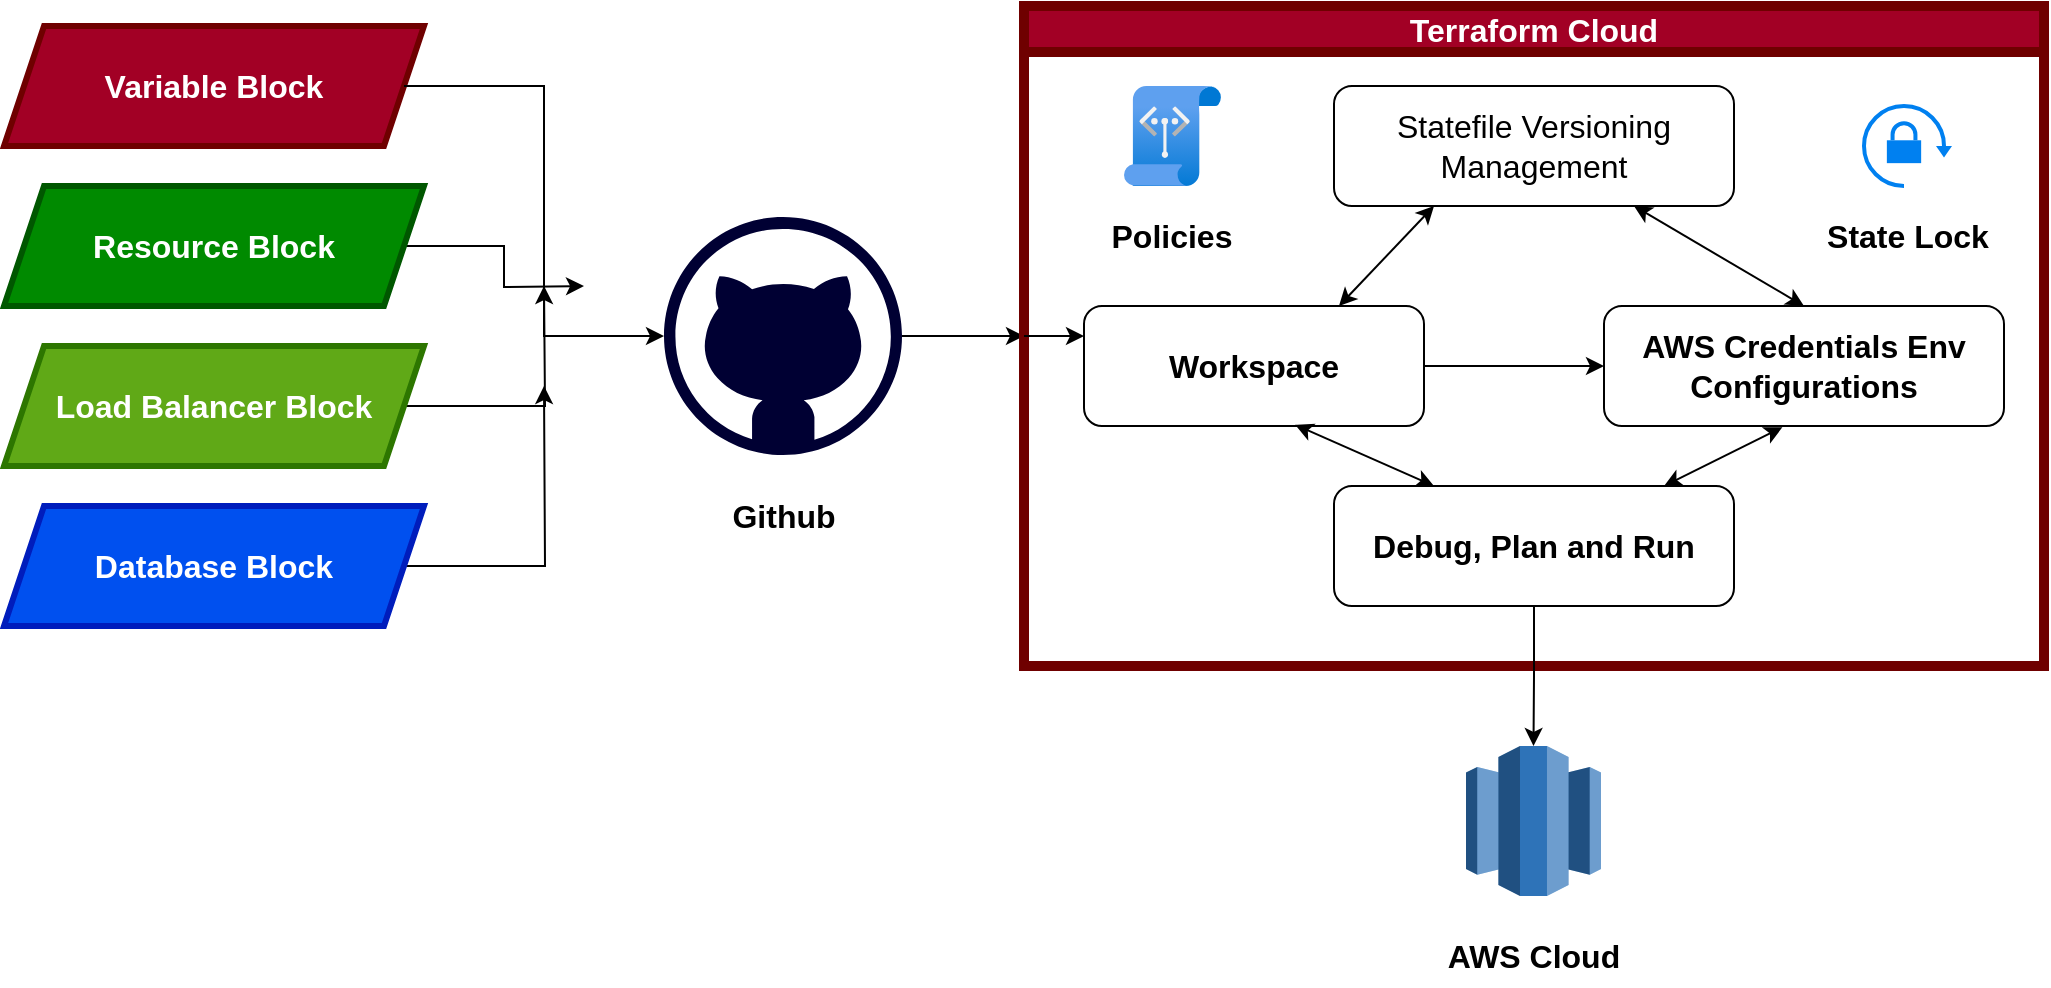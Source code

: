 <mxfile version="24.5.3" type="device">
  <diagram name="Page-1" id="ATEByJnUm5vgN9Pkye6g">
    <mxGraphModel dx="1363" dy="899" grid="1" gridSize="10" guides="1" tooltips="1" connect="1" arrows="1" fold="1" page="1" pageScale="1" pageWidth="1169" pageHeight="827" background="#ffffff" math="0" shadow="0">
      <root>
        <mxCell id="0" />
        <mxCell id="1" parent="0" />
        <mxCell id="njRuzW7g6VM8FnoyMRpi-1" value="&lt;font style=&quot;font-size: 16px;&quot;&gt;&lt;b&gt;Variable Block&lt;/b&gt;&lt;/font&gt;" style="shape=parallelogram;perimeter=parallelogramPerimeter;whiteSpace=wrap;html=1;fixedSize=1;fillColor=#a20025;fontColor=#ffffff;strokeColor=#6F0000;strokeWidth=3;" vertex="1" parent="1">
          <mxGeometry x="40" y="30" width="210" height="60" as="geometry" />
        </mxCell>
        <mxCell id="njRuzW7g6VM8FnoyMRpi-7" style="edgeStyle=orthogonalEdgeStyle;rounded=0;orthogonalLoop=1;jettySize=auto;html=1;exitX=1;exitY=0.5;exitDx=0;exitDy=0;strokeColor=#000000;" edge="1" parent="1" source="njRuzW7g6VM8FnoyMRpi-2">
          <mxGeometry relative="1" as="geometry">
            <mxPoint x="330" y="160" as="targetPoint" />
          </mxGeometry>
        </mxCell>
        <mxCell id="njRuzW7g6VM8FnoyMRpi-2" value="&lt;font style=&quot;font-size: 16px;&quot;&gt;&lt;b&gt;Resource Block&lt;/b&gt;&lt;/font&gt;" style="shape=parallelogram;perimeter=parallelogramPerimeter;whiteSpace=wrap;html=1;fixedSize=1;fillColor=#008a00;fontColor=#ffffff;strokeColor=#005700;strokeWidth=3;" vertex="1" parent="1">
          <mxGeometry x="40" y="110" width="210" height="60" as="geometry" />
        </mxCell>
        <mxCell id="njRuzW7g6VM8FnoyMRpi-8" style="edgeStyle=orthogonalEdgeStyle;rounded=0;orthogonalLoop=1;jettySize=auto;html=1;exitX=1;exitY=0.5;exitDx=0;exitDy=0;strokeColor=#000000;" edge="1" parent="1" source="njRuzW7g6VM8FnoyMRpi-3">
          <mxGeometry relative="1" as="geometry">
            <mxPoint x="310" y="160" as="targetPoint" />
          </mxGeometry>
        </mxCell>
        <mxCell id="njRuzW7g6VM8FnoyMRpi-3" value="&lt;font style=&quot;font-size: 16px;&quot;&gt;&lt;b&gt;Load Balancer Block&lt;/b&gt;&lt;/font&gt;" style="shape=parallelogram;perimeter=parallelogramPerimeter;whiteSpace=wrap;html=1;fixedSize=1;fillColor=#60a917;fontColor=#ffffff;strokeColor=#2D7600;strokeWidth=3;" vertex="1" parent="1">
          <mxGeometry x="40" y="190" width="210" height="60" as="geometry" />
        </mxCell>
        <mxCell id="njRuzW7g6VM8FnoyMRpi-9" style="edgeStyle=orthogonalEdgeStyle;rounded=0;orthogonalLoop=1;jettySize=auto;html=1;exitX=1;exitY=0.5;exitDx=0;exitDy=0;strokeColor=#000000;" edge="1" parent="1" source="njRuzW7g6VM8FnoyMRpi-4">
          <mxGeometry relative="1" as="geometry">
            <mxPoint x="310" y="210" as="targetPoint" />
          </mxGeometry>
        </mxCell>
        <mxCell id="njRuzW7g6VM8FnoyMRpi-4" value="&lt;font style=&quot;font-size: 16px;&quot;&gt;&lt;b&gt;Database Block&lt;/b&gt;&lt;/font&gt;" style="shape=parallelogram;perimeter=parallelogramPerimeter;whiteSpace=wrap;html=1;fixedSize=1;fillColor=#0050ef;fontColor=#ffffff;strokeColor=#001DBC;strokeWidth=3;" vertex="1" parent="1">
          <mxGeometry x="40" y="270" width="210" height="60" as="geometry" />
        </mxCell>
        <mxCell id="njRuzW7g6VM8FnoyMRpi-29" style="edgeStyle=orthogonalEdgeStyle;rounded=0;orthogonalLoop=1;jettySize=auto;html=1;entryX=0;entryY=0.5;entryDx=0;entryDy=0;strokeColor=#000000;" edge="1" parent="1" source="njRuzW7g6VM8FnoyMRpi-5" target="njRuzW7g6VM8FnoyMRpi-10">
          <mxGeometry relative="1" as="geometry">
            <mxPoint x="540" y="159.5" as="targetPoint" />
          </mxGeometry>
        </mxCell>
        <mxCell id="njRuzW7g6VM8FnoyMRpi-5" value="" style="verticalLabelPosition=bottom;html=1;verticalAlign=top;align=center;strokeColor=none;fillColor=#000033;shape=mxgraph.azure.github_code;pointerEvents=1;" vertex="1" parent="1">
          <mxGeometry x="370" y="125.5" width="119" height="119" as="geometry" />
        </mxCell>
        <mxCell id="njRuzW7g6VM8FnoyMRpi-6" style="edgeStyle=orthogonalEdgeStyle;rounded=0;orthogonalLoop=1;jettySize=auto;html=1;exitX=1;exitY=0.5;exitDx=0;exitDy=0;entryX=0;entryY=0.5;entryDx=0;entryDy=0;entryPerimeter=0;strokeColor=#000000;" edge="1" parent="1" source="njRuzW7g6VM8FnoyMRpi-1" target="njRuzW7g6VM8FnoyMRpi-5">
          <mxGeometry relative="1" as="geometry" />
        </mxCell>
        <mxCell id="njRuzW7g6VM8FnoyMRpi-10" value="&lt;font style=&quot;font-size: 16px;&quot;&gt;Terraform Cloud&lt;/font&gt;" style="swimlane;whiteSpace=wrap;html=1;fillColor=#a20025;fontColor=#ffffff;strokeColor=#6F0000;fillStyle=auto;strokeWidth=5;" vertex="1" parent="1">
          <mxGeometry x="550" y="20" width="510" height="330" as="geometry" />
        </mxCell>
        <mxCell id="njRuzW7g6VM8FnoyMRpi-11" value="&lt;font style=&quot;font-size: 16px;&quot;&gt;Statefile Versioning&lt;/font&gt;&lt;div&gt;&lt;font style=&quot;font-size: 16px;&quot;&gt;Management&lt;/font&gt;&lt;/div&gt;" style="rounded=1;whiteSpace=wrap;html=1;" vertex="1" parent="njRuzW7g6VM8FnoyMRpi-10">
          <mxGeometry x="155" y="40" width="200" height="60" as="geometry" />
        </mxCell>
        <mxCell id="njRuzW7g6VM8FnoyMRpi-14" value="&lt;span style=&quot;font-size: 16px;&quot;&gt;&lt;b&gt;AWS Credentials Env&lt;/b&gt;&lt;/span&gt;&lt;div&gt;&lt;span style=&quot;font-size: 16px;&quot;&gt;&lt;b&gt;Configurations&lt;/b&gt;&lt;/span&gt;&lt;/div&gt;" style="rounded=1;whiteSpace=wrap;html=1;" vertex="1" parent="njRuzW7g6VM8FnoyMRpi-10">
          <mxGeometry x="290" y="150" width="200" height="60" as="geometry" />
        </mxCell>
        <mxCell id="njRuzW7g6VM8FnoyMRpi-24" style="edgeStyle=orthogonalEdgeStyle;rounded=0;orthogonalLoop=1;jettySize=auto;html=1;entryX=0;entryY=0.5;entryDx=0;entryDy=0;strokeColor=#000000;" edge="1" parent="njRuzW7g6VM8FnoyMRpi-10" source="njRuzW7g6VM8FnoyMRpi-15" target="njRuzW7g6VM8FnoyMRpi-14">
          <mxGeometry relative="1" as="geometry" />
        </mxCell>
        <mxCell id="njRuzW7g6VM8FnoyMRpi-15" value="&lt;font style=&quot;font-size: 16px;&quot;&gt;&lt;b&gt;Workspace&lt;/b&gt;&lt;/font&gt;" style="rounded=1;whiteSpace=wrap;html=1;" vertex="1" parent="njRuzW7g6VM8FnoyMRpi-10">
          <mxGeometry x="30" y="150" width="170" height="60" as="geometry" />
        </mxCell>
        <mxCell id="njRuzW7g6VM8FnoyMRpi-16" value="" style="html=1;verticalLabelPosition=bottom;strokeWidth=2;strokeColor=#0080F0;fillColor=strokeColor;shadow=0;dashed=0;shape=mxgraph.ios7.icons.orientation_lock;pointerEvents=1" vertex="1" parent="njRuzW7g6VM8FnoyMRpi-10">
          <mxGeometry x="420" y="50" width="44" height="40" as="geometry" />
        </mxCell>
        <mxCell id="njRuzW7g6VM8FnoyMRpi-17" value="" style="image;aspect=fixed;html=1;points=[];align=center;fontSize=12;image=img/lib/azure2/networking/Service_Endpoint_Policies.svg;" vertex="1" parent="njRuzW7g6VM8FnoyMRpi-10">
          <mxGeometry x="50" y="40" width="48.44" height="50" as="geometry" />
        </mxCell>
        <mxCell id="njRuzW7g6VM8FnoyMRpi-18" value="&lt;font style=&quot;font-size: 16px;&quot;&gt;&lt;b&gt;Policies&lt;/b&gt;&lt;/font&gt;" style="text;html=1;align=center;verticalAlign=middle;whiteSpace=wrap;rounded=0;fillColor=default;" vertex="1" parent="njRuzW7g6VM8FnoyMRpi-10">
          <mxGeometry x="23.44" y="100" width="101.56" height="30" as="geometry" />
        </mxCell>
        <mxCell id="njRuzW7g6VM8FnoyMRpi-19" value="&lt;font style=&quot;font-size: 16px;&quot;&gt;&lt;b&gt;State Lock&lt;/b&gt;&lt;/font&gt;" style="text;html=1;align=center;verticalAlign=middle;whiteSpace=wrap;rounded=0;fillColor=default;" vertex="1" parent="njRuzW7g6VM8FnoyMRpi-10">
          <mxGeometry x="391.22" y="100" width="101.56" height="30" as="geometry" />
        </mxCell>
        <mxCell id="njRuzW7g6VM8FnoyMRpi-21" value="" style="endArrow=classic;startArrow=classic;html=1;rounded=0;entryX=0.25;entryY=1;entryDx=0;entryDy=0;exitX=0.75;exitY=0;exitDx=0;exitDy=0;strokeColor=#000000;" edge="1" parent="njRuzW7g6VM8FnoyMRpi-10" source="njRuzW7g6VM8FnoyMRpi-15" target="njRuzW7g6VM8FnoyMRpi-11">
          <mxGeometry width="50" height="50" relative="1" as="geometry">
            <mxPoint x="150" y="150" as="sourcePoint" />
            <mxPoint x="200" y="100" as="targetPoint" />
          </mxGeometry>
        </mxCell>
        <mxCell id="njRuzW7g6VM8FnoyMRpi-22" value="" style="endArrow=classic;startArrow=classic;html=1;rounded=0;exitX=0.5;exitY=0;exitDx=0;exitDy=0;entryX=0.75;entryY=1;entryDx=0;entryDy=0;strokeColor=#000000;" edge="1" parent="njRuzW7g6VM8FnoyMRpi-10" source="njRuzW7g6VM8FnoyMRpi-14" target="njRuzW7g6VM8FnoyMRpi-11">
          <mxGeometry width="50" height="50" relative="1" as="geometry">
            <mxPoint x="290" y="150" as="sourcePoint" />
            <mxPoint x="340" y="100" as="targetPoint" />
          </mxGeometry>
        </mxCell>
        <mxCell id="njRuzW7g6VM8FnoyMRpi-25" value="&lt;font style=&quot;font-size: 16px;&quot;&gt;&lt;b&gt;Debug, Plan and Run&lt;/b&gt;&lt;/font&gt;" style="rounded=1;whiteSpace=wrap;html=1;" vertex="1" parent="njRuzW7g6VM8FnoyMRpi-10">
          <mxGeometry x="155" y="240" width="200" height="60" as="geometry" />
        </mxCell>
        <mxCell id="njRuzW7g6VM8FnoyMRpi-27" value="" style="endArrow=classic;startArrow=classic;html=1;rounded=0;exitX=0.25;exitY=0;exitDx=0;exitDy=0;entryX=0.621;entryY=0.99;entryDx=0;entryDy=0;entryPerimeter=0;strokeColor=#000000;" edge="1" parent="njRuzW7g6VM8FnoyMRpi-10" source="njRuzW7g6VM8FnoyMRpi-25" target="njRuzW7g6VM8FnoyMRpi-15">
          <mxGeometry width="50" height="50" relative="1" as="geometry">
            <mxPoint x="140" y="250" as="sourcePoint" />
            <mxPoint x="190" y="200" as="targetPoint" />
          </mxGeometry>
        </mxCell>
        <mxCell id="njRuzW7g6VM8FnoyMRpi-28" value="" style="endArrow=classic;startArrow=classic;html=1;rounded=0;entryX=0.446;entryY=1.01;entryDx=0;entryDy=0;entryPerimeter=0;strokeColor=#000000;" edge="1" parent="njRuzW7g6VM8FnoyMRpi-10" target="njRuzW7g6VM8FnoyMRpi-14">
          <mxGeometry width="50" height="50" relative="1" as="geometry">
            <mxPoint x="320" y="240" as="sourcePoint" />
            <mxPoint x="360" y="200" as="targetPoint" />
          </mxGeometry>
        </mxCell>
        <mxCell id="njRuzW7g6VM8FnoyMRpi-30" style="edgeStyle=orthogonalEdgeStyle;rounded=0;orthogonalLoop=1;jettySize=auto;html=1;exitX=0;exitY=0.5;exitDx=0;exitDy=0;entryX=0;entryY=0.25;entryDx=0;entryDy=0;strokeColor=#000000;" edge="1" parent="njRuzW7g6VM8FnoyMRpi-10" source="njRuzW7g6VM8FnoyMRpi-10" target="njRuzW7g6VM8FnoyMRpi-15">
          <mxGeometry relative="1" as="geometry" />
        </mxCell>
        <mxCell id="njRuzW7g6VM8FnoyMRpi-31" value="" style="outlineConnect=0;dashed=0;verticalLabelPosition=bottom;verticalAlign=top;align=center;html=1;shape=mxgraph.aws3.redshift;fillColor=#2E73B8;gradientColor=none;strokeWidth=3;" vertex="1" parent="1">
          <mxGeometry x="771" y="390" width="67.5" height="75" as="geometry" />
        </mxCell>
        <mxCell id="njRuzW7g6VM8FnoyMRpi-33" value="&lt;font style=&quot;font-size: 16px;&quot;&gt;&lt;b&gt;AWS Cloud&lt;/b&gt;&lt;/font&gt;" style="text;html=1;align=center;verticalAlign=middle;whiteSpace=wrap;rounded=0;fillColor=default;" vertex="1" parent="1">
          <mxGeometry x="754.22" y="480" width="101.56" height="30" as="geometry" />
        </mxCell>
        <mxCell id="njRuzW7g6VM8FnoyMRpi-34" style="edgeStyle=orthogonalEdgeStyle;rounded=0;orthogonalLoop=1;jettySize=auto;html=1;entryX=0.5;entryY=0;entryDx=0;entryDy=0;entryPerimeter=0;strokeColor=#000000;" edge="1" parent="1" source="njRuzW7g6VM8FnoyMRpi-25" target="njRuzW7g6VM8FnoyMRpi-31">
          <mxGeometry relative="1" as="geometry" />
        </mxCell>
        <mxCell id="njRuzW7g6VM8FnoyMRpi-35" value="&lt;font style=&quot;font-size: 16px;&quot;&gt;&lt;b&gt;Github&lt;/b&gt;&lt;/font&gt;" style="text;html=1;align=center;verticalAlign=middle;whiteSpace=wrap;rounded=0;fillColor=default;" vertex="1" parent="1">
          <mxGeometry x="378.72" y="260" width="101.56" height="30" as="geometry" />
        </mxCell>
      </root>
    </mxGraphModel>
  </diagram>
</mxfile>
